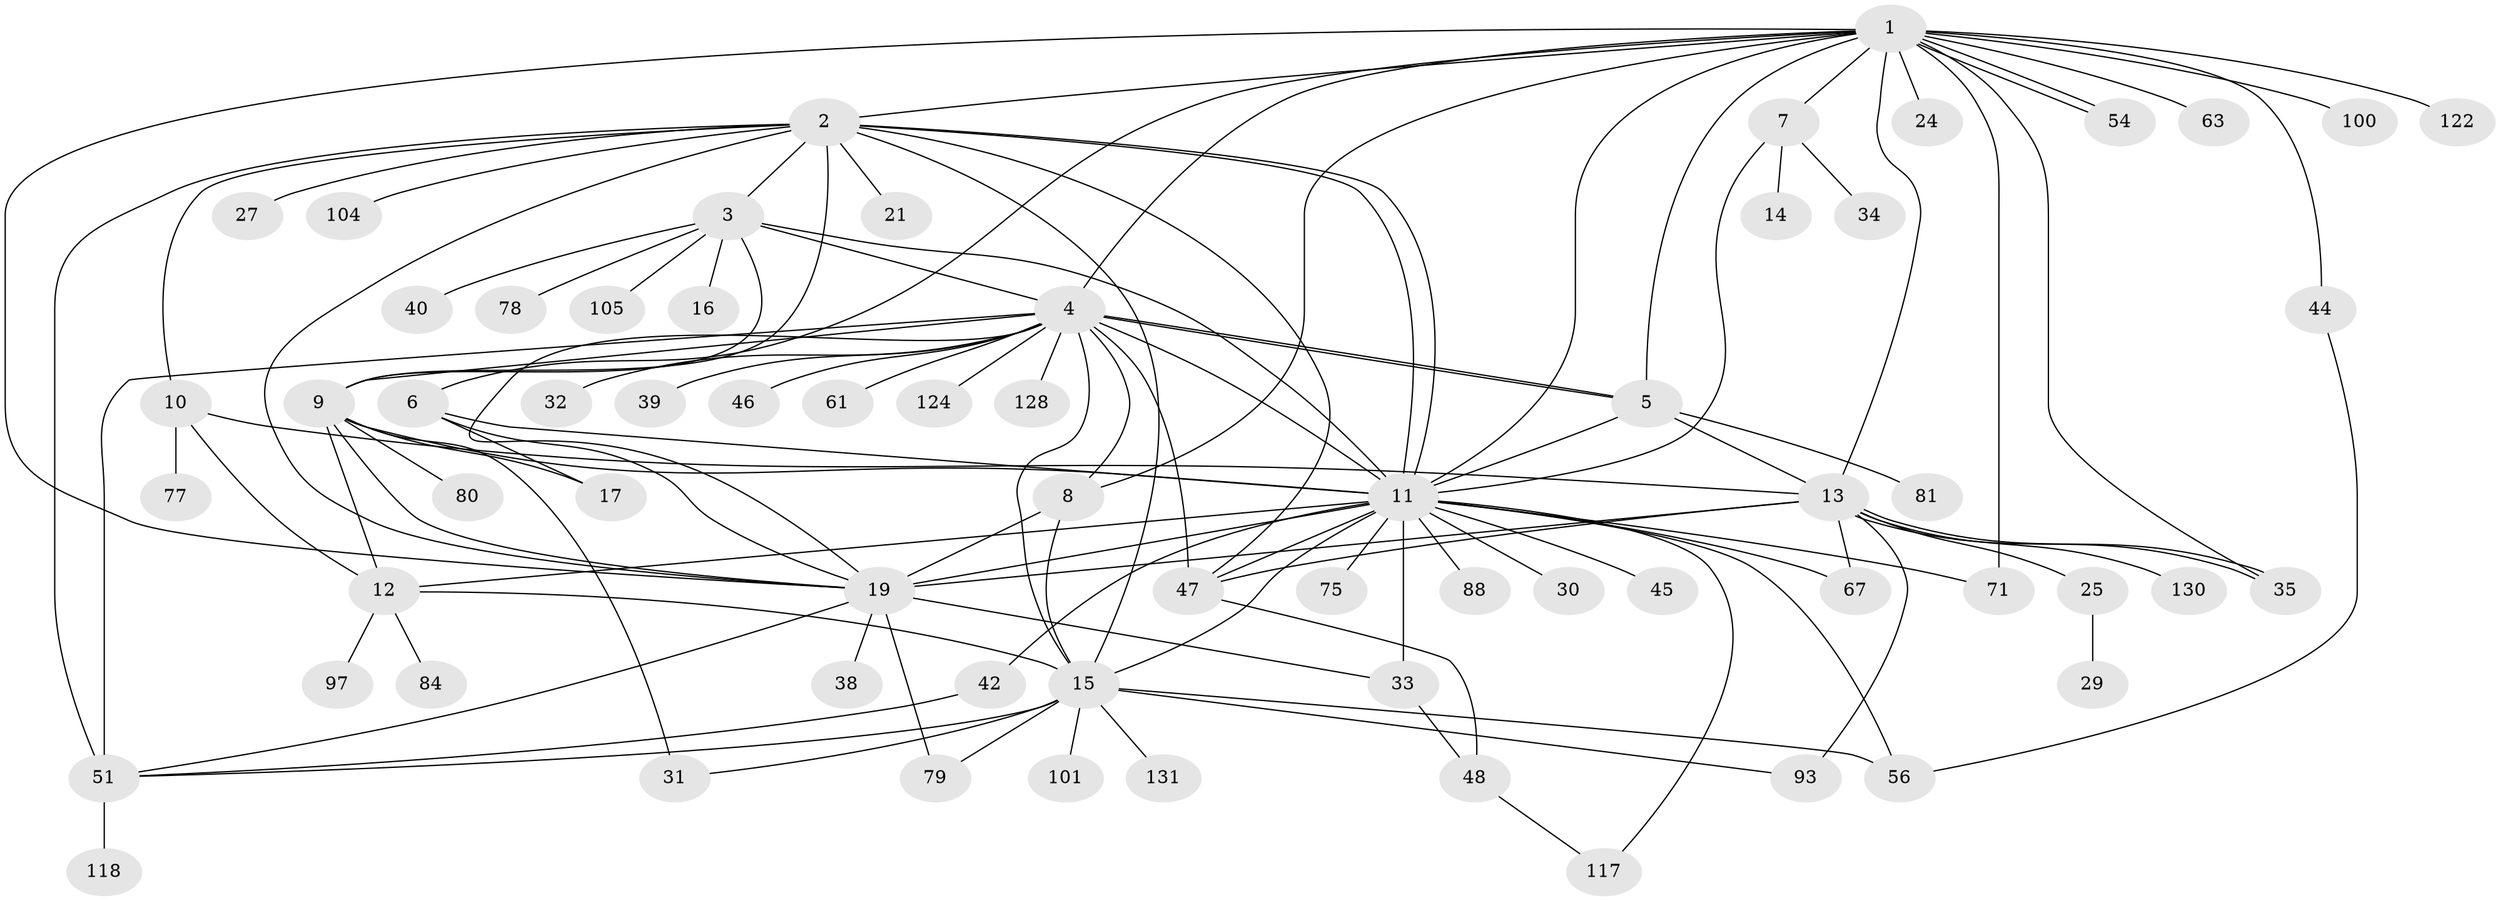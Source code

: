 // original degree distribution, {18: 0.007518796992481203, 15: 0.022556390977443608, 8: 0.007518796992481203, 21: 0.007518796992481203, 6: 0.03759398496240601, 4: 0.09774436090225563, 2: 0.15037593984962405, 7: 0.022556390977443608, 11: 0.007518796992481203, 1: 0.47368421052631576, 3: 0.14285714285714285, 5: 0.007518796992481203, 13: 0.007518796992481203, 16: 0.007518796992481203}
// Generated by graph-tools (version 1.1) at 2025/14/03/09/25 04:14:25]
// undirected, 66 vertices, 115 edges
graph export_dot {
graph [start="1"]
  node [color=gray90,style=filled];
  1;
  2;
  3;
  4;
  5;
  6;
  7;
  8 [super="+73"];
  9 [super="+23+18"];
  10 [super="+115+107+83"];
  11 [super="+62+28"];
  12 [super="+49"];
  13;
  14;
  15 [super="+37+20+41+43"];
  16;
  17 [super="+95"];
  19 [super="+59+22+69"];
  21;
  24;
  25 [super="+92+72"];
  27;
  29;
  30 [super="+125"];
  31 [super="+123"];
  32;
  33 [super="+96+50"];
  34 [super="+103"];
  35;
  38;
  39;
  40;
  42 [super="+65"];
  44;
  45;
  46;
  47 [super="+52"];
  48;
  51 [super="+58+132+120"];
  54;
  56 [super="+106+119"];
  61;
  63;
  67;
  71 [super="+108+90"];
  75;
  77;
  78;
  79;
  80;
  81;
  84;
  88;
  93;
  97;
  100;
  101;
  104;
  105;
  117;
  118;
  122;
  124;
  128;
  130;
  131;
  1 -- 2;
  1 -- 4;
  1 -- 5;
  1 -- 6;
  1 -- 7;
  1 -- 13;
  1 -- 24;
  1 -- 35;
  1 -- 44;
  1 -- 54;
  1 -- 54;
  1 -- 63;
  1 -- 71;
  1 -- 100;
  1 -- 122;
  1 -- 19;
  1 -- 8;
  1 -- 11;
  2 -- 3;
  2 -- 9;
  2 -- 10;
  2 -- 11 [weight=2];
  2 -- 11;
  2 -- 19;
  2 -- 21;
  2 -- 27;
  2 -- 47;
  2 -- 51 [weight=2];
  2 -- 104;
  2 -- 15;
  3 -- 4;
  3 -- 16;
  3 -- 40;
  3 -- 78;
  3 -- 105;
  3 -- 9;
  3 -- 11;
  4 -- 5;
  4 -- 5;
  4 -- 8;
  4 -- 9 [weight=2];
  4 -- 11 [weight=3];
  4 -- 15;
  4 -- 32;
  4 -- 39;
  4 -- 46;
  4 -- 47;
  4 -- 61;
  4 -- 124;
  4 -- 128;
  4 -- 51 [weight=2];
  4 -- 19;
  5 -- 13;
  5 -- 81;
  5 -- 11;
  6 -- 17;
  6 -- 19;
  6 -- 11;
  7 -- 11;
  7 -- 14;
  7 -- 34;
  8 -- 19;
  8 -- 15;
  9 -- 11 [weight=2];
  9 -- 12;
  9 -- 80;
  9 -- 17;
  9 -- 31;
  9 -- 19;
  10 -- 13;
  10 -- 77;
  10 -- 12;
  11 -- 30;
  11 -- 45;
  11 -- 75;
  11 -- 117;
  11 -- 56 [weight=2];
  11 -- 47 [weight=2];
  11 -- 19 [weight=3];
  11 -- 88;
  11 -- 33 [weight=2];
  11 -- 67;
  11 -- 71;
  11 -- 12;
  11 -- 42;
  11 -- 15 [weight=4];
  12 -- 84;
  12 -- 97;
  12 -- 15;
  13 -- 19;
  13 -- 25;
  13 -- 35;
  13 -- 35;
  13 -- 47;
  13 -- 67;
  13 -- 93;
  13 -- 130;
  15 -- 31;
  15 -- 56;
  15 -- 79;
  15 -- 93;
  15 -- 101;
  15 -- 131;
  15 -- 51;
  19 -- 33;
  19 -- 38;
  19 -- 79;
  19 -- 51;
  25 -- 29;
  33 -- 48;
  42 -- 51;
  44 -- 56;
  47 -- 48;
  48 -- 117;
  51 -- 118;
}
